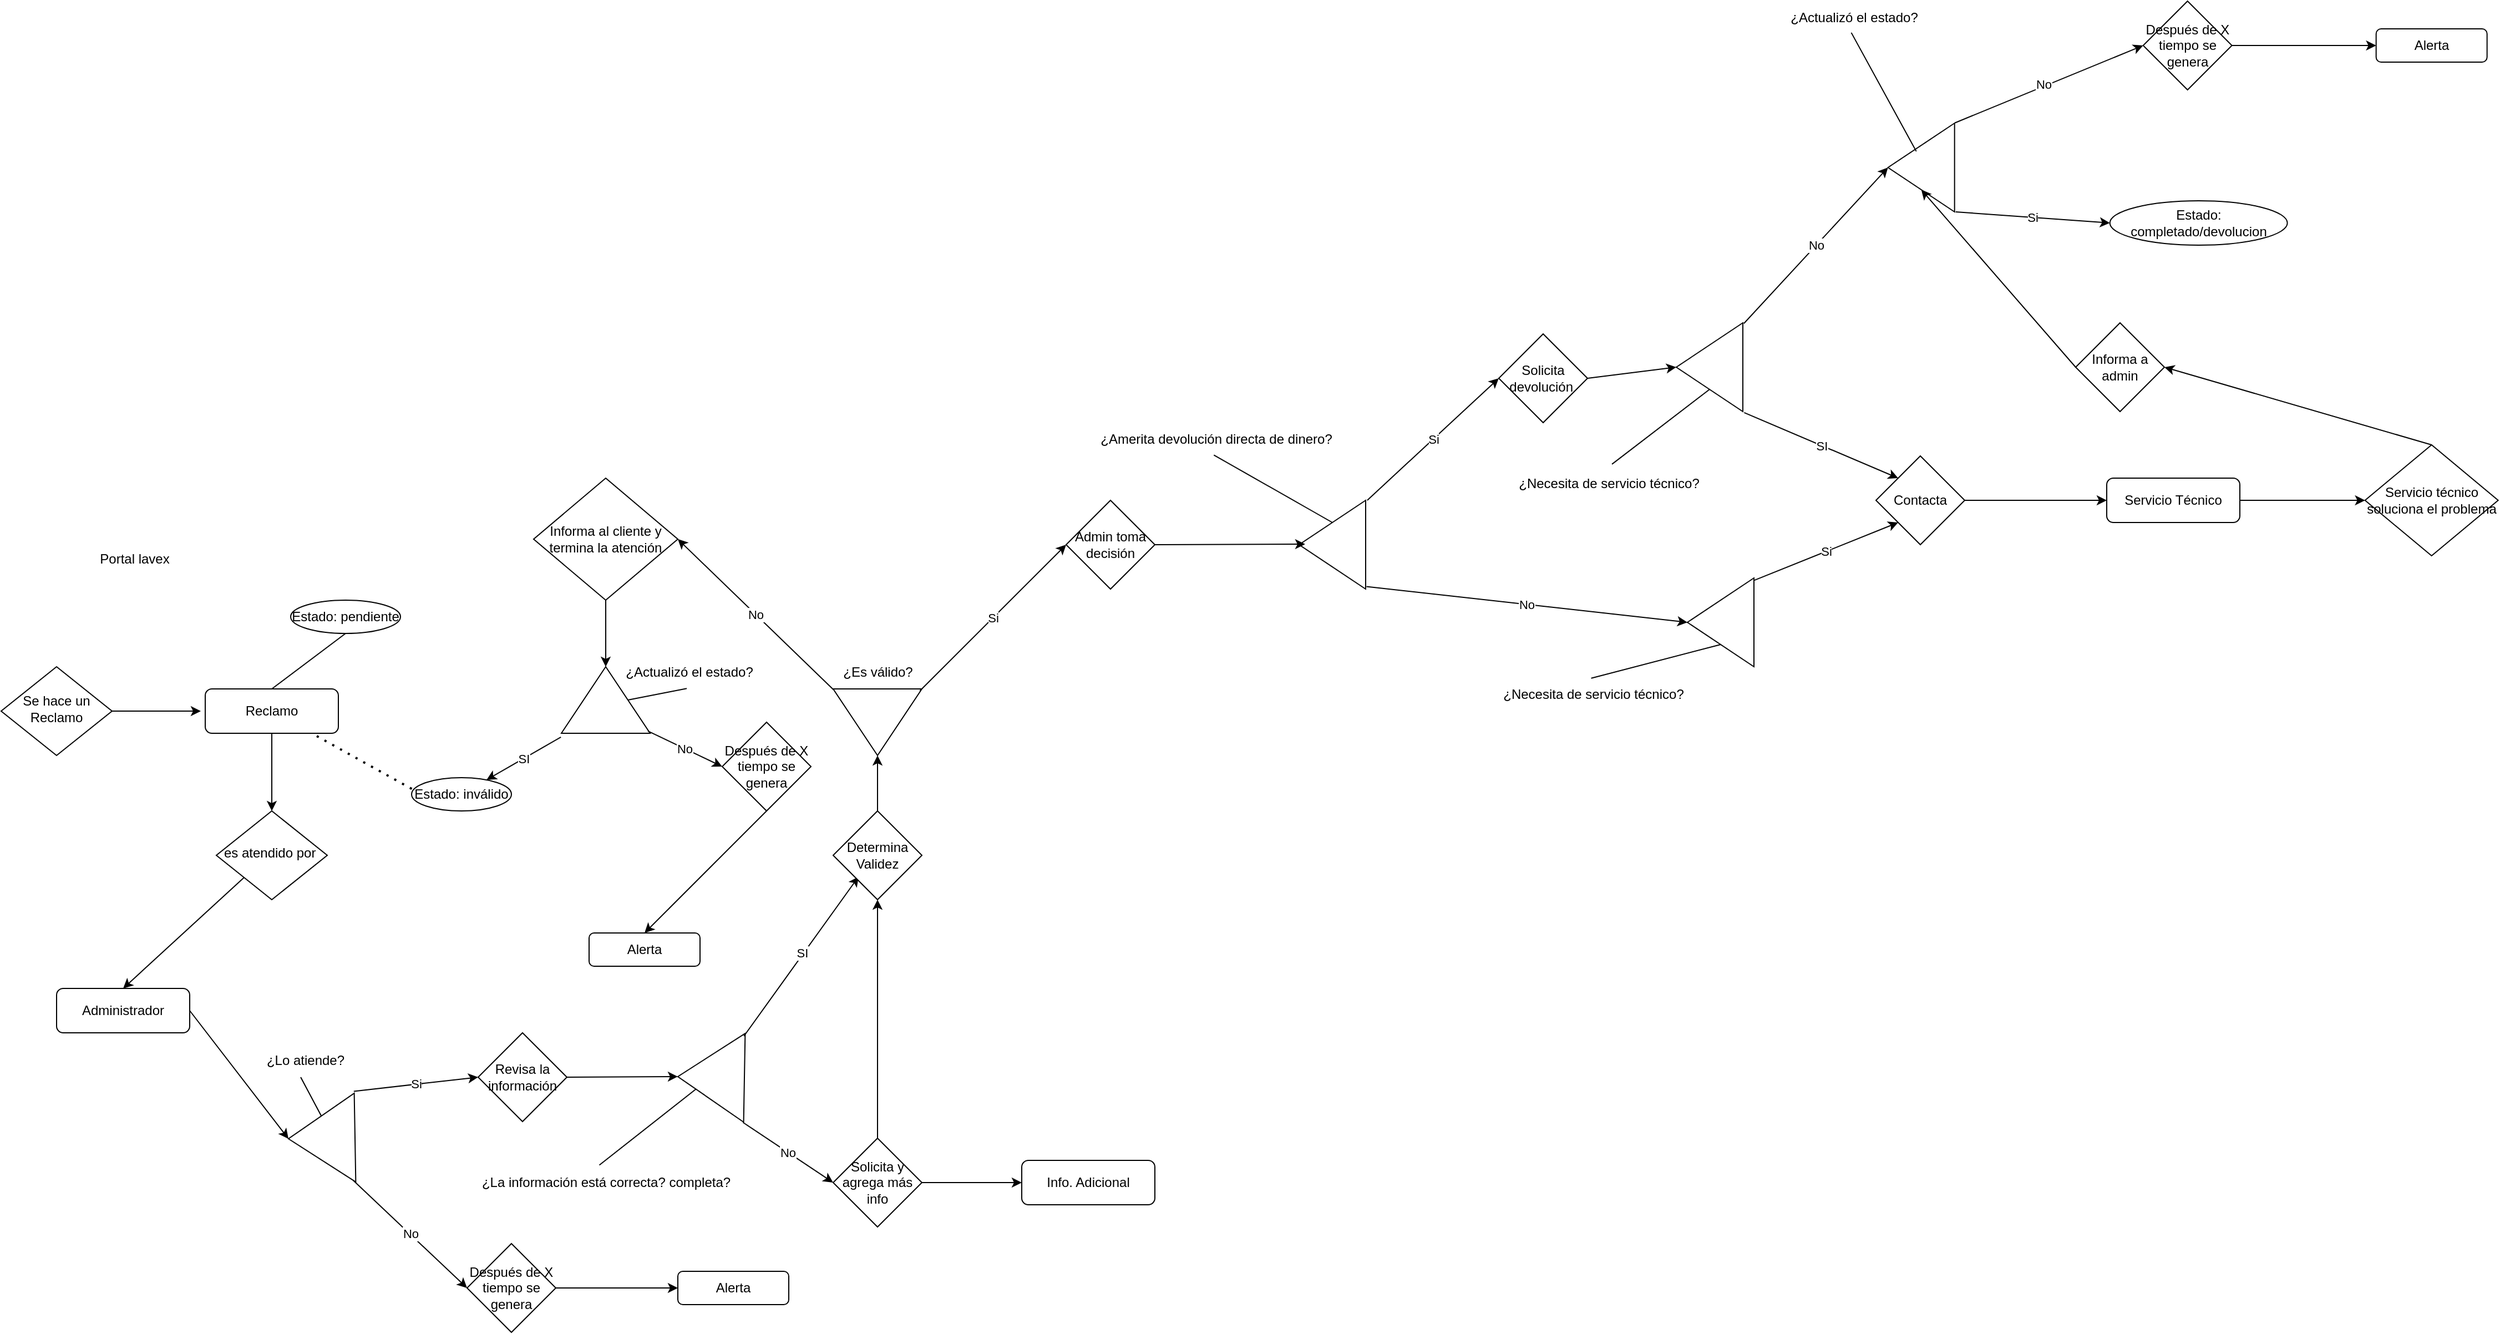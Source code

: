 <mxfile version="26.2.14">
  <diagram id="C5RBs43oDa-KdzZeNtuy" name="Page-1">
    <mxGraphModel dx="1320" dy="1754" grid="1" gridSize="10" guides="1" tooltips="1" connect="1" arrows="1" fold="1" page="1" pageScale="1" pageWidth="827" pageHeight="1169" math="0" shadow="0">
      <root>
        <mxCell id="WIyWlLk6GJQsqaUBKTNV-0" />
        <mxCell id="WIyWlLk6GJQsqaUBKTNV-1" parent="WIyWlLk6GJQsqaUBKTNV-0" />
        <mxCell id="WIyWlLk6GJQsqaUBKTNV-6" value="Se hace un Reclamo" style="rhombus;whiteSpace=wrap;html=1;shadow=0;fontFamily=Helvetica;fontSize=12;align=center;strokeWidth=1;spacing=6;spacingTop=-4;" parent="WIyWlLk6GJQsqaUBKTNV-1" vertex="1">
          <mxGeometry x="110" y="160" width="100" height="80" as="geometry" />
        </mxCell>
        <mxCell id="WIyWlLk6GJQsqaUBKTNV-7" value="Reclamo" style="rounded=1;whiteSpace=wrap;html=1;fontSize=12;glass=0;strokeWidth=1;shadow=0;" parent="WIyWlLk6GJQsqaUBKTNV-1" vertex="1">
          <mxGeometry x="294" y="180" width="120" height="40" as="geometry" />
        </mxCell>
        <mxCell id="WIyWlLk6GJQsqaUBKTNV-10" value="es atendido por&amp;nbsp;" style="rhombus;whiteSpace=wrap;html=1;shadow=0;fontFamily=Helvetica;fontSize=12;align=center;strokeWidth=1;spacing=6;spacingTop=-4;" parent="WIyWlLk6GJQsqaUBKTNV-1" vertex="1">
          <mxGeometry x="304" y="290" width="100" height="80" as="geometry" />
        </mxCell>
        <mxCell id="WIyWlLk6GJQsqaUBKTNV-11" value="Administrador" style="rounded=1;whiteSpace=wrap;html=1;fontSize=12;glass=0;strokeWidth=1;shadow=0;" parent="WIyWlLk6GJQsqaUBKTNV-1" vertex="1">
          <mxGeometry x="160" y="450" width="120" height="40" as="geometry" />
        </mxCell>
        <mxCell id="XZPd20D5QZR4fNdpiBW7-0" value="" style="endArrow=classic;html=1;rounded=0;exitX=1;exitY=0.5;exitDx=0;exitDy=0;" edge="1" parent="WIyWlLk6GJQsqaUBKTNV-1" source="WIyWlLk6GJQsqaUBKTNV-6">
          <mxGeometry width="50" height="50" relative="1" as="geometry">
            <mxPoint x="330" y="250" as="sourcePoint" />
            <mxPoint x="290" y="200" as="targetPoint" />
          </mxGeometry>
        </mxCell>
        <mxCell id="XZPd20D5QZR4fNdpiBW7-1" value="" style="endArrow=classic;html=1;rounded=0;entryX=0.5;entryY=0;entryDx=0;entryDy=0;" edge="1" parent="WIyWlLk6GJQsqaUBKTNV-1" source="WIyWlLk6GJQsqaUBKTNV-7" target="WIyWlLk6GJQsqaUBKTNV-10">
          <mxGeometry width="50" height="50" relative="1" as="geometry">
            <mxPoint x="320" y="340" as="sourcePoint" />
            <mxPoint x="370" y="290" as="targetPoint" />
          </mxGeometry>
        </mxCell>
        <mxCell id="XZPd20D5QZR4fNdpiBW7-2" value="" style="endArrow=classic;html=1;rounded=0;exitX=0;exitY=1;exitDx=0;exitDy=0;entryX=0.5;entryY=0;entryDx=0;entryDy=0;" edge="1" parent="WIyWlLk6GJQsqaUBKTNV-1" source="WIyWlLk6GJQsqaUBKTNV-10" target="WIyWlLk6GJQsqaUBKTNV-11">
          <mxGeometry width="50" height="50" relative="1" as="geometry">
            <mxPoint x="330" y="450" as="sourcePoint" />
            <mxPoint x="380" y="400" as="targetPoint" />
          </mxGeometry>
        </mxCell>
        <mxCell id="XZPd20D5QZR4fNdpiBW7-3" value="Revisa la información" style="rhombus;whiteSpace=wrap;html=1;" vertex="1" parent="WIyWlLk6GJQsqaUBKTNV-1">
          <mxGeometry x="540" y="490" width="80" height="80" as="geometry" />
        </mxCell>
        <mxCell id="XZPd20D5QZR4fNdpiBW7-4" value="" style="endArrow=classic;html=1;rounded=0;entryX=1;entryY=0.5;entryDx=0;entryDy=0;exitX=1;exitY=0.5;exitDx=0;exitDy=0;" edge="1" parent="WIyWlLk6GJQsqaUBKTNV-1" source="WIyWlLk6GJQsqaUBKTNV-11" target="XZPd20D5QZR4fNdpiBW7-88">
          <mxGeometry width="50" height="50" relative="1" as="geometry">
            <mxPoint x="430" y="580" as="sourcePoint" />
            <mxPoint x="480" y="530" as="targetPoint" />
          </mxGeometry>
        </mxCell>
        <mxCell id="XZPd20D5QZR4fNdpiBW7-5" value="" style="triangle;whiteSpace=wrap;html=1;rotation=-179;" vertex="1" parent="WIyWlLk6GJQsqaUBKTNV-1">
          <mxGeometry x="720" y="490" width="60" height="80" as="geometry" />
        </mxCell>
        <mxCell id="XZPd20D5QZR4fNdpiBW7-6" value="¿La información está correcta? completa?" style="text;html=1;align=center;verticalAlign=middle;resizable=0;points=[];autosize=1;strokeColor=none;fillColor=none;" vertex="1" parent="WIyWlLk6GJQsqaUBKTNV-1">
          <mxGeometry x="530" y="610" width="250" height="30" as="geometry" />
        </mxCell>
        <mxCell id="XZPd20D5QZR4fNdpiBW7-7" value="" style="endArrow=classic;html=1;rounded=0;entryX=1;entryY=0.5;entryDx=0;entryDy=0;exitX=1;exitY=0.5;exitDx=0;exitDy=0;" edge="1" parent="WIyWlLk6GJQsqaUBKTNV-1" source="XZPd20D5QZR4fNdpiBW7-3" target="XZPd20D5QZR4fNdpiBW7-5">
          <mxGeometry width="50" height="50" relative="1" as="geometry">
            <mxPoint x="660" y="600" as="sourcePoint" />
            <mxPoint x="710" y="550" as="targetPoint" />
          </mxGeometry>
        </mxCell>
        <mxCell id="XZPd20D5QZR4fNdpiBW7-8" value="" style="endArrow=classic;html=1;rounded=0;exitX=0.018;exitY=0.969;exitDx=0;exitDy=0;exitPerimeter=0;entryX=0.287;entryY=0.74;entryDx=0;entryDy=0;entryPerimeter=0;" edge="1" parent="WIyWlLk6GJQsqaUBKTNV-1" source="XZPd20D5QZR4fNdpiBW7-5" target="XZPd20D5QZR4fNdpiBW7-10">
          <mxGeometry width="50" height="50" relative="1" as="geometry">
            <mxPoint x="810" y="500" as="sourcePoint" />
            <mxPoint x="860" y="450" as="targetPoint" />
          </mxGeometry>
        </mxCell>
        <mxCell id="XZPd20D5QZR4fNdpiBW7-12" value="SI" style="edgeLabel;html=1;align=center;verticalAlign=middle;resizable=0;points=[];" vertex="1" connectable="0" parent="XZPd20D5QZR4fNdpiBW7-8">
          <mxGeometry x="0.034" y="1" relative="1" as="geometry">
            <mxPoint as="offset" />
          </mxGeometry>
        </mxCell>
        <mxCell id="XZPd20D5QZR4fNdpiBW7-10" value="Determina Validez" style="rhombus;whiteSpace=wrap;html=1;" vertex="1" parent="WIyWlLk6GJQsqaUBKTNV-1">
          <mxGeometry x="860" y="290" width="80" height="80" as="geometry" />
        </mxCell>
        <mxCell id="XZPd20D5QZR4fNdpiBW7-13" value="Solicita y agrega más info" style="rhombus;whiteSpace=wrap;html=1;" vertex="1" parent="WIyWlLk6GJQsqaUBKTNV-1">
          <mxGeometry x="860" y="585" width="80" height="80" as="geometry" />
        </mxCell>
        <mxCell id="XZPd20D5QZR4fNdpiBW7-14" value="No" style="endArrow=classic;html=1;rounded=0;entryX=0;entryY=0.5;entryDx=0;entryDy=0;exitX=0.01;exitY=-0.003;exitDx=0;exitDy=0;exitPerimeter=0;" edge="1" parent="WIyWlLk6GJQsqaUBKTNV-1" source="XZPd20D5QZR4fNdpiBW7-5" target="XZPd20D5QZR4fNdpiBW7-13">
          <mxGeometry width="50" height="50" relative="1" as="geometry">
            <mxPoint x="740" y="680" as="sourcePoint" />
            <mxPoint x="790" y="630" as="targetPoint" />
          </mxGeometry>
        </mxCell>
        <mxCell id="XZPd20D5QZR4fNdpiBW7-15" value="" style="endArrow=classic;html=1;rounded=0;exitX=1;exitY=0.5;exitDx=0;exitDy=0;" edge="1" parent="WIyWlLk6GJQsqaUBKTNV-1" source="XZPd20D5QZR4fNdpiBW7-13">
          <mxGeometry width="50" height="50" relative="1" as="geometry">
            <mxPoint x="980" y="660" as="sourcePoint" />
            <mxPoint x="1030" y="625" as="targetPoint" />
          </mxGeometry>
        </mxCell>
        <mxCell id="XZPd20D5QZR4fNdpiBW7-17" value="Info. Adicional" style="rounded=1;whiteSpace=wrap;html=1;fontSize=12;glass=0;strokeWidth=1;shadow=0;" vertex="1" parent="WIyWlLk6GJQsqaUBKTNV-1">
          <mxGeometry x="1030" y="605" width="120" height="40" as="geometry" />
        </mxCell>
        <mxCell id="XZPd20D5QZR4fNdpiBW7-18" value="" style="endArrow=classic;html=1;rounded=0;exitX=0.5;exitY=0;exitDx=0;exitDy=0;entryX=0.5;entryY=1;entryDx=0;entryDy=0;" edge="1" parent="WIyWlLk6GJQsqaUBKTNV-1" source="XZPd20D5QZR4fNdpiBW7-13" target="XZPd20D5QZR4fNdpiBW7-10">
          <mxGeometry width="50" height="50" relative="1" as="geometry">
            <mxPoint x="860" y="580" as="sourcePoint" />
            <mxPoint x="910" y="530" as="targetPoint" />
          </mxGeometry>
        </mxCell>
        <mxCell id="XZPd20D5QZR4fNdpiBW7-19" value="" style="triangle;whiteSpace=wrap;html=1;rotation=90;" vertex="1" parent="WIyWlLk6GJQsqaUBKTNV-1">
          <mxGeometry x="870" y="170" width="60" height="80" as="geometry" />
        </mxCell>
        <mxCell id="XZPd20D5QZR4fNdpiBW7-20" value="" style="endArrow=classic;html=1;rounded=0;entryX=1;entryY=0.5;entryDx=0;entryDy=0;exitX=0.5;exitY=0;exitDx=0;exitDy=0;" edge="1" parent="WIyWlLk6GJQsqaUBKTNV-1" source="XZPd20D5QZR4fNdpiBW7-10" target="XZPd20D5QZR4fNdpiBW7-19">
          <mxGeometry width="50" height="50" relative="1" as="geometry">
            <mxPoint x="890" y="350" as="sourcePoint" />
            <mxPoint x="940" y="300" as="targetPoint" />
          </mxGeometry>
        </mxCell>
        <mxCell id="XZPd20D5QZR4fNdpiBW7-21" value="¿Es válido?" style="text;html=1;align=center;verticalAlign=middle;resizable=0;points=[];autosize=1;strokeColor=none;fillColor=none;" vertex="1" parent="WIyWlLk6GJQsqaUBKTNV-1">
          <mxGeometry x="855" y="150" width="90" height="30" as="geometry" />
        </mxCell>
        <mxCell id="XZPd20D5QZR4fNdpiBW7-22" value="No" style="endArrow=classic;html=1;rounded=0;exitX=0.058;exitY=1.021;exitDx=0;exitDy=0;exitPerimeter=0;entryX=1;entryY=0.5;entryDx=0;entryDy=0;" edge="1" parent="WIyWlLk6GJQsqaUBKTNV-1" source="XZPd20D5QZR4fNdpiBW7-21" target="XZPd20D5QZR4fNdpiBW7-23">
          <mxGeometry width="50" height="50" relative="1" as="geometry">
            <mxPoint x="910" y="230" as="sourcePoint" />
            <mxPoint x="800" y="120" as="targetPoint" />
          </mxGeometry>
        </mxCell>
        <mxCell id="XZPd20D5QZR4fNdpiBW7-28" style="edgeStyle=orthogonalEdgeStyle;rounded=0;orthogonalLoop=1;jettySize=auto;html=1;entryX=1;entryY=0.5;entryDx=0;entryDy=0;" edge="1" parent="WIyWlLk6GJQsqaUBKTNV-1" source="XZPd20D5QZR4fNdpiBW7-23" target="XZPd20D5QZR4fNdpiBW7-25">
          <mxGeometry relative="1" as="geometry" />
        </mxCell>
        <mxCell id="XZPd20D5QZR4fNdpiBW7-23" value="Informa al cliente y termina la atención" style="rhombus;whiteSpace=wrap;html=1;" vertex="1" parent="WIyWlLk6GJQsqaUBKTNV-1">
          <mxGeometry x="590" y="-10" width="130" height="110" as="geometry" />
        </mxCell>
        <mxCell id="XZPd20D5QZR4fNdpiBW7-25" value="" style="triangle;whiteSpace=wrap;html=1;rotation=-90;" vertex="1" parent="WIyWlLk6GJQsqaUBKTNV-1">
          <mxGeometry x="625" y="150" width="60" height="80" as="geometry" />
        </mxCell>
        <mxCell id="XZPd20D5QZR4fNdpiBW7-29" value="¿Actualizó el estado?" style="text;html=1;align=center;verticalAlign=middle;resizable=0;points=[];autosize=1;strokeColor=none;fillColor=none;" vertex="1" parent="WIyWlLk6GJQsqaUBKTNV-1">
          <mxGeometry x="660" y="150" width="140" height="30" as="geometry" />
        </mxCell>
        <mxCell id="XZPd20D5QZR4fNdpiBW7-31" value="&lt;font style=&quot;font-size: 12px;&quot;&gt;Estado: pendiente&lt;/font&gt;" style="ellipse;whiteSpace=wrap;html=1;" vertex="1" parent="WIyWlLk6GJQsqaUBKTNV-1">
          <mxGeometry x="371" y="100" width="99" height="30" as="geometry" />
        </mxCell>
        <mxCell id="XZPd20D5QZR4fNdpiBW7-32" value="" style="endArrow=none;html=1;rounded=0;entryX=0.5;entryY=1;entryDx=0;entryDy=0;exitX=0.5;exitY=0;exitDx=0;exitDy=0;" edge="1" parent="WIyWlLk6GJQsqaUBKTNV-1" source="WIyWlLk6GJQsqaUBKTNV-7" target="XZPd20D5QZR4fNdpiBW7-31">
          <mxGeometry width="50" height="50" relative="1" as="geometry">
            <mxPoint x="330" y="170" as="sourcePoint" />
            <mxPoint x="380" y="120" as="targetPoint" />
          </mxGeometry>
        </mxCell>
        <mxCell id="XZPd20D5QZR4fNdpiBW7-33" value="SI" style="endArrow=classic;html=1;rounded=0;exitX=-0.057;exitY=-0.005;exitDx=0;exitDy=0;exitPerimeter=0;" edge="1" parent="WIyWlLk6GJQsqaUBKTNV-1" source="XZPd20D5QZR4fNdpiBW7-25" target="XZPd20D5QZR4fNdpiBW7-34">
          <mxGeometry width="50" height="50" relative="1" as="geometry">
            <mxPoint x="610" y="280" as="sourcePoint" />
            <mxPoint x="660" y="230" as="targetPoint" />
          </mxGeometry>
        </mxCell>
        <mxCell id="XZPd20D5QZR4fNdpiBW7-34" value="Estado: inválido" style="ellipse;whiteSpace=wrap;html=1;" vertex="1" parent="WIyWlLk6GJQsqaUBKTNV-1">
          <mxGeometry x="480" y="260" width="90" height="30" as="geometry" />
        </mxCell>
        <mxCell id="XZPd20D5QZR4fNdpiBW7-36" value="" style="endArrow=none;dashed=1;html=1;dashPattern=1 3;strokeWidth=2;rounded=0;exitX=0.002;exitY=0.338;exitDx=0;exitDy=0;exitPerimeter=0;" edge="1" parent="WIyWlLk6GJQsqaUBKTNV-1" source="XZPd20D5QZR4fNdpiBW7-34" target="WIyWlLk6GJQsqaUBKTNV-7">
          <mxGeometry width="50" height="50" relative="1" as="geometry">
            <mxPoint x="470" y="310" as="sourcePoint" />
            <mxPoint x="520" y="260" as="targetPoint" />
          </mxGeometry>
        </mxCell>
        <mxCell id="XZPd20D5QZR4fNdpiBW7-37" value="No" style="endArrow=classic;html=1;rounded=0;entryX=0;entryY=0.5;entryDx=0;entryDy=0;exitX=0.035;exitY=0.974;exitDx=0;exitDy=0;exitPerimeter=0;" edge="1" parent="WIyWlLk6GJQsqaUBKTNV-1" source="XZPd20D5QZR4fNdpiBW7-25" target="XZPd20D5QZR4fNdpiBW7-39">
          <mxGeometry width="50" height="50" relative="1" as="geometry">
            <mxPoint x="720" y="330" as="sourcePoint" />
            <mxPoint x="770" y="280" as="targetPoint" />
          </mxGeometry>
        </mxCell>
        <mxCell id="XZPd20D5QZR4fNdpiBW7-38" value="Alerta" style="rounded=1;whiteSpace=wrap;html=1;fontSize=12;glass=0;strokeWidth=1;shadow=0;" vertex="1" parent="WIyWlLk6GJQsqaUBKTNV-1">
          <mxGeometry x="640" y="400" width="100" height="30" as="geometry" />
        </mxCell>
        <mxCell id="XZPd20D5QZR4fNdpiBW7-39" value="Después de X tiempo se genera" style="rhombus;whiteSpace=wrap;html=1;" vertex="1" parent="WIyWlLk6GJQsqaUBKTNV-1">
          <mxGeometry x="760" y="210" width="80" height="80" as="geometry" />
        </mxCell>
        <mxCell id="XZPd20D5QZR4fNdpiBW7-42" value="" style="endArrow=classic;html=1;rounded=0;entryX=0.5;entryY=0;entryDx=0;entryDy=0;exitX=0.5;exitY=1;exitDx=0;exitDy=0;" edge="1" parent="WIyWlLk6GJQsqaUBKTNV-1" source="XZPd20D5QZR4fNdpiBW7-39" target="XZPd20D5QZR4fNdpiBW7-38">
          <mxGeometry width="50" height="50" relative="1" as="geometry">
            <mxPoint x="630" y="380" as="sourcePoint" />
            <mxPoint x="680" y="330" as="targetPoint" />
          </mxGeometry>
        </mxCell>
        <mxCell id="XZPd20D5QZR4fNdpiBW7-43" value="Si" style="endArrow=classic;html=1;rounded=0;exitX=0.029;exitY=0.023;exitDx=0;exitDy=0;exitPerimeter=0;entryX=0;entryY=0.5;entryDx=0;entryDy=0;" edge="1" parent="WIyWlLk6GJQsqaUBKTNV-1" source="XZPd20D5QZR4fNdpiBW7-19" target="XZPd20D5QZR4fNdpiBW7-46">
          <mxGeometry width="50" height="50" relative="1" as="geometry">
            <mxPoint x="1050" y="160" as="sourcePoint" />
            <mxPoint x="1070" y="50" as="targetPoint" />
          </mxGeometry>
        </mxCell>
        <mxCell id="XZPd20D5QZR4fNdpiBW7-44" value="" style="endArrow=none;html=1;rounded=0;exitX=0.477;exitY=-0.025;exitDx=0;exitDy=0;exitPerimeter=0;" edge="1" parent="WIyWlLk6GJQsqaUBKTNV-1" source="XZPd20D5QZR4fNdpiBW7-6" target="XZPd20D5QZR4fNdpiBW7-5">
          <mxGeometry width="50" height="50" relative="1" as="geometry">
            <mxPoint x="650" y="620" as="sourcePoint" />
            <mxPoint x="700" y="570" as="targetPoint" />
          </mxGeometry>
        </mxCell>
        <mxCell id="XZPd20D5QZR4fNdpiBW7-45" value="" style="endArrow=none;html=1;rounded=0;entryX=0.486;entryY=0.988;entryDx=0;entryDy=0;entryPerimeter=0;exitX=0.5;exitY=1;exitDx=0;exitDy=0;" edge="1" parent="WIyWlLk6GJQsqaUBKTNV-1" source="XZPd20D5QZR4fNdpiBW7-25" target="XZPd20D5QZR4fNdpiBW7-29">
          <mxGeometry width="50" height="50" relative="1" as="geometry">
            <mxPoint x="620" y="330" as="sourcePoint" />
            <mxPoint x="670" y="280" as="targetPoint" />
          </mxGeometry>
        </mxCell>
        <mxCell id="XZPd20D5QZR4fNdpiBW7-46" value="Admin toma decisión" style="rhombus;whiteSpace=wrap;html=1;" vertex="1" parent="WIyWlLk6GJQsqaUBKTNV-1">
          <mxGeometry x="1070" y="10" width="80" height="80" as="geometry" />
        </mxCell>
        <mxCell id="XZPd20D5QZR4fNdpiBW7-49" value="" style="triangle;whiteSpace=wrap;html=1;rotation=-180;" vertex="1" parent="WIyWlLk6GJQsqaUBKTNV-1">
          <mxGeometry x="1280" y="10" width="60" height="80" as="geometry" />
        </mxCell>
        <mxCell id="XZPd20D5QZR4fNdpiBW7-50" value="¿Amerita devolución directa de dinero?" style="text;html=1;align=center;verticalAlign=middle;resizable=0;points=[];autosize=1;strokeColor=none;fillColor=none;" vertex="1" parent="WIyWlLk6GJQsqaUBKTNV-1">
          <mxGeometry x="1090" y="-60" width="230" height="30" as="geometry" />
        </mxCell>
        <mxCell id="XZPd20D5QZR4fNdpiBW7-51" value="" style="endArrow=classic;html=1;rounded=0;entryX=0.909;entryY=0.506;entryDx=0;entryDy=0;exitX=1;exitY=0.5;exitDx=0;exitDy=0;entryPerimeter=0;" edge="1" parent="WIyWlLk6GJQsqaUBKTNV-1" source="XZPd20D5QZR4fNdpiBW7-46" target="XZPd20D5QZR4fNdpiBW7-49">
          <mxGeometry width="50" height="50" relative="1" as="geometry">
            <mxPoint x="1210" y="170" as="sourcePoint" />
            <mxPoint x="1260" y="120" as="targetPoint" />
          </mxGeometry>
        </mxCell>
        <mxCell id="XZPd20D5QZR4fNdpiBW7-52" value="" style="endArrow=none;html=1;rounded=0;entryX=0.5;entryY=1;entryDx=0;entryDy=0;exitX=0.492;exitY=0.972;exitDx=0;exitDy=0;exitPerimeter=0;" edge="1" parent="WIyWlLk6GJQsqaUBKTNV-1" source="XZPd20D5QZR4fNdpiBW7-50" target="XZPd20D5QZR4fNdpiBW7-49">
          <mxGeometry width="50" height="50" relative="1" as="geometry">
            <mxPoint x="1230" y="80" as="sourcePoint" />
            <mxPoint x="1280" y="30" as="targetPoint" />
          </mxGeometry>
        </mxCell>
        <mxCell id="XZPd20D5QZR4fNdpiBW7-54" value="Si" style="endArrow=classic;html=1;rounded=0;entryX=0;entryY=0.5;entryDx=0;entryDy=0;exitX=-0.024;exitY=1;exitDx=0;exitDy=0;exitPerimeter=0;" edge="1" parent="WIyWlLk6GJQsqaUBKTNV-1" source="XZPd20D5QZR4fNdpiBW7-49" target="XZPd20D5QZR4fNdpiBW7-55">
          <mxGeometry width="50" height="50" relative="1" as="geometry">
            <mxPoint x="1340" y="10" as="sourcePoint" />
            <mxPoint x="1500" y="-65" as="targetPoint" />
          </mxGeometry>
        </mxCell>
        <mxCell id="XZPd20D5QZR4fNdpiBW7-55" value="Solicita devolución&amp;nbsp;" style="rhombus;whiteSpace=wrap;html=1;" vertex="1" parent="WIyWlLk6GJQsqaUBKTNV-1">
          <mxGeometry x="1460" y="-140" width="80" height="80" as="geometry" />
        </mxCell>
        <mxCell id="XZPd20D5QZR4fNdpiBW7-56" value="No" style="endArrow=classic;html=1;rounded=0;entryX=1;entryY=0.5;entryDx=0;entryDy=0;exitX=-0.015;exitY=0.992;exitDx=0;exitDy=0;exitPerimeter=0;" edge="1" parent="WIyWlLk6GJQsqaUBKTNV-1" source="XZPd20D5QZR4fNdpiBW7-78" target="XZPd20D5QZR4fNdpiBW7-57">
          <mxGeometry width="50" height="50" relative="1" as="geometry">
            <mxPoint x="1750.0" y="-239.04" as="sourcePoint" />
            <mxPoint x="1780.84" y="-500" as="targetPoint" />
          </mxGeometry>
        </mxCell>
        <mxCell id="XZPd20D5QZR4fNdpiBW7-57" value="" style="triangle;whiteSpace=wrap;html=1;rotation=-180;" vertex="1" parent="WIyWlLk6GJQsqaUBKTNV-1">
          <mxGeometry x="1810.84" y="-330" width="60" height="80" as="geometry" />
        </mxCell>
        <mxCell id="XZPd20D5QZR4fNdpiBW7-58" value="¿Actualizó el estado?" style="text;html=1;align=center;verticalAlign=middle;resizable=0;points=[];autosize=1;strokeColor=none;fillColor=none;" vertex="1" parent="WIyWlLk6GJQsqaUBKTNV-1">
          <mxGeometry x="1710" y="-440" width="140" height="30" as="geometry" />
        </mxCell>
        <mxCell id="XZPd20D5QZR4fNdpiBW7-59" value="" style="endArrow=classic;html=1;rounded=0;exitX=-0.006;exitY=1.003;exitDx=0;exitDy=0;exitPerimeter=0;" edge="1" parent="WIyWlLk6GJQsqaUBKTNV-1" source="XZPd20D5QZR4fNdpiBW7-57">
          <mxGeometry width="50" height="50" relative="1" as="geometry">
            <mxPoint x="1950.84" y="-200" as="sourcePoint" />
            <mxPoint x="2040.84" y="-400" as="targetPoint" />
          </mxGeometry>
        </mxCell>
        <mxCell id="XZPd20D5QZR4fNdpiBW7-60" value="No" style="edgeLabel;html=1;align=center;verticalAlign=middle;resizable=0;points=[];" vertex="1" connectable="0" parent="XZPd20D5QZR4fNdpiBW7-59">
          <mxGeometry x="-0.058" y="2" relative="1" as="geometry">
            <mxPoint as="offset" />
          </mxGeometry>
        </mxCell>
        <mxCell id="XZPd20D5QZR4fNdpiBW7-61" value="Después de X tiempo se genera" style="rhombus;whiteSpace=wrap;html=1;" vertex="1" parent="WIyWlLk6GJQsqaUBKTNV-1">
          <mxGeometry x="2040.84" y="-440" width="80" height="80" as="geometry" />
        </mxCell>
        <mxCell id="XZPd20D5QZR4fNdpiBW7-62" value="" style="endArrow=classic;html=1;rounded=0;exitX=1;exitY=0.5;exitDx=0;exitDy=0;" edge="1" parent="WIyWlLk6GJQsqaUBKTNV-1" source="XZPd20D5QZR4fNdpiBW7-61">
          <mxGeometry width="50" height="50" relative="1" as="geometry">
            <mxPoint x="2310.84" y="-300" as="sourcePoint" />
            <mxPoint x="2250.84" y="-400" as="targetPoint" />
          </mxGeometry>
        </mxCell>
        <mxCell id="XZPd20D5QZR4fNdpiBW7-65" value="Alerta" style="rounded=1;whiteSpace=wrap;html=1;fontSize=12;glass=0;strokeWidth=1;shadow=0;" vertex="1" parent="WIyWlLk6GJQsqaUBKTNV-1">
          <mxGeometry x="2250.84" y="-415" width="100" height="30" as="geometry" />
        </mxCell>
        <mxCell id="XZPd20D5QZR4fNdpiBW7-66" value="No" style="endArrow=classic;html=1;rounded=0;exitX=-0.013;exitY=0.028;exitDx=0;exitDy=0;exitPerimeter=0;entryX=1;entryY=0.5;entryDx=0;entryDy=0;" edge="1" parent="WIyWlLk6GJQsqaUBKTNV-1" source="XZPd20D5QZR4fNdpiBW7-49" target="XZPd20D5QZR4fNdpiBW7-68">
          <mxGeometry width="50" height="50" relative="1" as="geometry">
            <mxPoint x="1440" y="200" as="sourcePoint" />
            <mxPoint x="1500" y="120" as="targetPoint" />
          </mxGeometry>
        </mxCell>
        <mxCell id="XZPd20D5QZR4fNdpiBW7-68" value="" style="triangle;whiteSpace=wrap;html=1;rotation=-180;" vertex="1" parent="WIyWlLk6GJQsqaUBKTNV-1">
          <mxGeometry x="1630" y="80" width="60" height="80" as="geometry" />
        </mxCell>
        <mxCell id="XZPd20D5QZR4fNdpiBW7-70" value="¿Necesita de servicio técnico?" style="text;html=1;align=center;verticalAlign=middle;resizable=0;points=[];autosize=1;strokeColor=none;fillColor=none;" vertex="1" parent="WIyWlLk6GJQsqaUBKTNV-1">
          <mxGeometry x="1450" y="170" width="190" height="30" as="geometry" />
        </mxCell>
        <mxCell id="XZPd20D5QZR4fNdpiBW7-71" value="" style="endArrow=none;html=1;rounded=0;entryX=0.5;entryY=0;entryDx=0;entryDy=0;exitX=0.491;exitY=0.013;exitDx=0;exitDy=0;exitPerimeter=0;" edge="1" parent="WIyWlLk6GJQsqaUBKTNV-1" source="XZPd20D5QZR4fNdpiBW7-70" target="XZPd20D5QZR4fNdpiBW7-68">
          <mxGeometry width="50" height="50" relative="1" as="geometry">
            <mxPoint x="1580" y="250" as="sourcePoint" />
            <mxPoint x="1630" y="200" as="targetPoint" />
          </mxGeometry>
        </mxCell>
        <mxCell id="XZPd20D5QZR4fNdpiBW7-73" value="" style="endArrow=none;html=1;rounded=0;entryX=0.484;entryY=0.948;entryDx=0;entryDy=0;entryPerimeter=0;exitX=0.575;exitY=0.682;exitDx=0;exitDy=0;exitPerimeter=0;" edge="1" parent="WIyWlLk6GJQsqaUBKTNV-1" source="XZPd20D5QZR4fNdpiBW7-57" target="XZPd20D5QZR4fNdpiBW7-58">
          <mxGeometry width="50" height="50" relative="1" as="geometry">
            <mxPoint x="1690.84" y="-250" as="sourcePoint" />
            <mxPoint x="1797.48" y="-368.43" as="targetPoint" />
          </mxGeometry>
        </mxCell>
        <mxCell id="XZPd20D5QZR4fNdpiBW7-74" value="Si" style="endArrow=classic;html=1;rounded=0;exitX=0.004;exitY=0.971;exitDx=0;exitDy=0;exitPerimeter=0;entryX=0;entryY=1;entryDx=0;entryDy=0;" edge="1" parent="WIyWlLk6GJQsqaUBKTNV-1" source="XZPd20D5QZR4fNdpiBW7-68" target="XZPd20D5QZR4fNdpiBW7-75">
          <mxGeometry width="50" height="50" relative="1" as="geometry">
            <mxPoint x="1620" y="230" as="sourcePoint" />
            <mxPoint x="1690" y="40" as="targetPoint" />
          </mxGeometry>
        </mxCell>
        <mxCell id="XZPd20D5QZR4fNdpiBW7-85" style="edgeStyle=orthogonalEdgeStyle;rounded=0;orthogonalLoop=1;jettySize=auto;html=1;" edge="1" parent="WIyWlLk6GJQsqaUBKTNV-1" source="XZPd20D5QZR4fNdpiBW7-75" target="XZPd20D5QZR4fNdpiBW7-84">
          <mxGeometry relative="1" as="geometry" />
        </mxCell>
        <mxCell id="XZPd20D5QZR4fNdpiBW7-75" value="Contacta" style="rhombus;whiteSpace=wrap;html=1;" vertex="1" parent="WIyWlLk6GJQsqaUBKTNV-1">
          <mxGeometry x="1800" y="-30" width="80" height="80" as="geometry" />
        </mxCell>
        <mxCell id="XZPd20D5QZR4fNdpiBW7-78" value="" style="triangle;whiteSpace=wrap;html=1;rotation=-180;" vertex="1" parent="WIyWlLk6GJQsqaUBKTNV-1">
          <mxGeometry x="1620" y="-150" width="60" height="80" as="geometry" />
        </mxCell>
        <mxCell id="XZPd20D5QZR4fNdpiBW7-79" value="" style="endArrow=none;html=1;rounded=0;entryX=0.5;entryY=0;entryDx=0;entryDy=0;exitX=0.516;exitY=-0.086;exitDx=0;exitDy=0;exitPerimeter=0;" edge="1" parent="WIyWlLk6GJQsqaUBKTNV-1" target="XZPd20D5QZR4fNdpiBW7-78" source="XZPd20D5QZR4fNdpiBW7-80">
          <mxGeometry width="50" height="50" relative="1" as="geometry">
            <mxPoint x="1670" y="-20" as="sourcePoint" />
            <mxPoint x="1707" as="targetPoint" />
          </mxGeometry>
        </mxCell>
        <mxCell id="XZPd20D5QZR4fNdpiBW7-80" value="¿Necesita de servicio técnico?" style="text;html=1;align=center;verticalAlign=middle;resizable=0;points=[];autosize=1;strokeColor=none;fillColor=none;" vertex="1" parent="WIyWlLk6GJQsqaUBKTNV-1">
          <mxGeometry x="1464" y="-20" width="190" height="30" as="geometry" />
        </mxCell>
        <mxCell id="XZPd20D5QZR4fNdpiBW7-81" value="" style="endArrow=classic;html=1;rounded=0;exitX=1;exitY=0.5;exitDx=0;exitDy=0;entryX=1;entryY=0.5;entryDx=0;entryDy=0;" edge="1" parent="WIyWlLk6GJQsqaUBKTNV-1" source="XZPd20D5QZR4fNdpiBW7-55" target="XZPd20D5QZR4fNdpiBW7-78">
          <mxGeometry width="50" height="50" relative="1" as="geometry">
            <mxPoint x="1780" y="20" as="sourcePoint" />
            <mxPoint x="1830" y="-30" as="targetPoint" />
          </mxGeometry>
        </mxCell>
        <mxCell id="XZPd20D5QZR4fNdpiBW7-82" value="SI" style="endArrow=classic;html=1;rounded=0;exitX=-0.02;exitY=-0.012;exitDx=0;exitDy=0;exitPerimeter=0;entryX=0;entryY=0;entryDx=0;entryDy=0;" edge="1" parent="WIyWlLk6GJQsqaUBKTNV-1" source="XZPd20D5QZR4fNdpiBW7-78" target="XZPd20D5QZR4fNdpiBW7-75">
          <mxGeometry width="50" height="50" relative="1" as="geometry">
            <mxPoint x="1840" y="40" as="sourcePoint" />
            <mxPoint x="1890" y="-10" as="targetPoint" />
          </mxGeometry>
        </mxCell>
        <mxCell id="XZPd20D5QZR4fNdpiBW7-84" value="Servicio Técnico" style="rounded=1;whiteSpace=wrap;html=1;fontSize=12;glass=0;strokeWidth=1;shadow=0;" vertex="1" parent="WIyWlLk6GJQsqaUBKTNV-1">
          <mxGeometry x="2008" y="-10" width="120" height="40" as="geometry" />
        </mxCell>
        <mxCell id="XZPd20D5QZR4fNdpiBW7-86" value="Si" style="endArrow=classic;html=1;rounded=0;" edge="1" parent="WIyWlLk6GJQsqaUBKTNV-1">
          <mxGeometry width="50" height="50" relative="1" as="geometry">
            <mxPoint x="1871.84" y="-250" as="sourcePoint" />
            <mxPoint x="2010.84" y="-240" as="targetPoint" />
          </mxGeometry>
        </mxCell>
        <mxCell id="XZPd20D5QZR4fNdpiBW7-87" value="Estado: completado/devolucion" style="ellipse;whiteSpace=wrap;html=1;" vertex="1" parent="WIyWlLk6GJQsqaUBKTNV-1">
          <mxGeometry x="2010.84" y="-260" width="160" height="40" as="geometry" />
        </mxCell>
        <mxCell id="XZPd20D5QZR4fNdpiBW7-88" value="" style="triangle;whiteSpace=wrap;html=1;rotation=-181;" vertex="1" parent="WIyWlLk6GJQsqaUBKTNV-1">
          <mxGeometry x="369" y="545" width="60" height="80" as="geometry" />
        </mxCell>
        <mxCell id="XZPd20D5QZR4fNdpiBW7-89" value="¿Lo atiende?" style="text;html=1;align=center;verticalAlign=middle;resizable=0;points=[];autosize=1;strokeColor=none;fillColor=none;" vertex="1" parent="WIyWlLk6GJQsqaUBKTNV-1">
          <mxGeometry x="339" y="500" width="90" height="30" as="geometry" />
        </mxCell>
        <mxCell id="XZPd20D5QZR4fNdpiBW7-90" value="" style="endArrow=none;html=1;rounded=0;entryX=0.456;entryY=1;entryDx=0;entryDy=0;entryPerimeter=0;exitX=0.5;exitY=1;exitDx=0;exitDy=0;" edge="1" parent="WIyWlLk6GJQsqaUBKTNV-1" source="XZPd20D5QZR4fNdpiBW7-88" target="XZPd20D5QZR4fNdpiBW7-89">
          <mxGeometry width="50" height="50" relative="1" as="geometry">
            <mxPoint x="240" y="600" as="sourcePoint" />
            <mxPoint x="290" y="550" as="targetPoint" />
          </mxGeometry>
        </mxCell>
        <mxCell id="XZPd20D5QZR4fNdpiBW7-91" value="Si" style="endArrow=classic;html=1;rounded=0;entryX=0;entryY=0.5;entryDx=0;entryDy=0;exitX=0.006;exitY=1.022;exitDx=0;exitDy=0;exitPerimeter=0;" edge="1" parent="WIyWlLk6GJQsqaUBKTNV-1" source="XZPd20D5QZR4fNdpiBW7-88" target="XZPd20D5QZR4fNdpiBW7-3">
          <mxGeometry width="50" height="50" relative="1" as="geometry">
            <mxPoint x="410" y="610" as="sourcePoint" />
            <mxPoint x="460" y="560" as="targetPoint" />
          </mxGeometry>
        </mxCell>
        <mxCell id="XZPd20D5QZR4fNdpiBW7-92" value="No" style="endArrow=classic;html=1;rounded=0;exitX=0.038;exitY=0.019;exitDx=0;exitDy=0;exitPerimeter=0;entryX=0;entryY=0.5;entryDx=0;entryDy=0;" edge="1" parent="WIyWlLk6GJQsqaUBKTNV-1" source="XZPd20D5QZR4fNdpiBW7-88" target="XZPd20D5QZR4fNdpiBW7-94">
          <mxGeometry width="50" height="50" relative="1" as="geometry">
            <mxPoint x="430" y="720" as="sourcePoint" />
            <mxPoint x="510" y="700" as="targetPoint" />
          </mxGeometry>
        </mxCell>
        <mxCell id="XZPd20D5QZR4fNdpiBW7-94" value="Después de X tiempo se genera" style="rhombus;whiteSpace=wrap;html=1;" vertex="1" parent="WIyWlLk6GJQsqaUBKTNV-1">
          <mxGeometry x="530" y="680" width="80" height="80" as="geometry" />
        </mxCell>
        <mxCell id="XZPd20D5QZR4fNdpiBW7-95" value="Alerta" style="rounded=1;whiteSpace=wrap;html=1;fontSize=12;glass=0;strokeWidth=1;shadow=0;" vertex="1" parent="WIyWlLk6GJQsqaUBKTNV-1">
          <mxGeometry x="720" y="705" width="100" height="30" as="geometry" />
        </mxCell>
        <mxCell id="XZPd20D5QZR4fNdpiBW7-96" value="" style="endArrow=classic;html=1;rounded=0;exitX=1;exitY=0.5;exitDx=0;exitDy=0;entryX=0;entryY=0.5;entryDx=0;entryDy=0;" edge="1" parent="WIyWlLk6GJQsqaUBKTNV-1" source="XZPd20D5QZR4fNdpiBW7-94" target="XZPd20D5QZR4fNdpiBW7-95">
          <mxGeometry width="50" height="50" relative="1" as="geometry">
            <mxPoint x="700" y="590" as="sourcePoint" />
            <mxPoint x="750" y="540" as="targetPoint" />
          </mxGeometry>
        </mxCell>
        <mxCell id="XZPd20D5QZR4fNdpiBW7-97" value="" style="endArrow=classic;html=1;rounded=0;entryX=0;entryY=0.5;entryDx=0;entryDy=0;exitX=1;exitY=0.5;exitDx=0;exitDy=0;" edge="1" parent="WIyWlLk6GJQsqaUBKTNV-1" source="XZPd20D5QZR4fNdpiBW7-84" target="XZPd20D5QZR4fNdpiBW7-98">
          <mxGeometry width="50" height="50" relative="1" as="geometry">
            <mxPoint x="1990" y="160" as="sourcePoint" />
            <mxPoint x="2040" y="110" as="targetPoint" />
          </mxGeometry>
        </mxCell>
        <mxCell id="XZPd20D5QZR4fNdpiBW7-98" value="Servicio técnico soluciona el problema" style="rhombus;whiteSpace=wrap;html=1;" vertex="1" parent="WIyWlLk6GJQsqaUBKTNV-1">
          <mxGeometry x="2240.84" y="-40" width="120" height="100" as="geometry" />
        </mxCell>
        <mxCell id="XZPd20D5QZR4fNdpiBW7-99" value="Informa a admin" style="rhombus;whiteSpace=wrap;html=1;" vertex="1" parent="WIyWlLk6GJQsqaUBKTNV-1">
          <mxGeometry x="1980.0" y="-150" width="80" height="80" as="geometry" />
        </mxCell>
        <mxCell id="XZPd20D5QZR4fNdpiBW7-100" value="" style="endArrow=classic;html=1;rounded=0;entryX=1;entryY=0.5;entryDx=0;entryDy=0;exitX=0.5;exitY=0;exitDx=0;exitDy=0;" edge="1" parent="WIyWlLk6GJQsqaUBKTNV-1" source="XZPd20D5QZR4fNdpiBW7-98" target="XZPd20D5QZR4fNdpiBW7-99">
          <mxGeometry width="50" height="50" relative="1" as="geometry">
            <mxPoint x="2070" y="-30" as="sourcePoint" />
            <mxPoint x="2120" y="-80" as="targetPoint" />
          </mxGeometry>
        </mxCell>
        <mxCell id="XZPd20D5QZR4fNdpiBW7-101" value="" style="endArrow=classic;html=1;rounded=0;entryX=0.5;entryY=0;entryDx=0;entryDy=0;exitX=0;exitY=0.5;exitDx=0;exitDy=0;" edge="1" parent="WIyWlLk6GJQsqaUBKTNV-1" source="XZPd20D5QZR4fNdpiBW7-99" target="XZPd20D5QZR4fNdpiBW7-57">
          <mxGeometry width="50" height="50" relative="1" as="geometry">
            <mxPoint x="1870" y="-150" as="sourcePoint" />
            <mxPoint x="1920" y="-200" as="targetPoint" />
          </mxGeometry>
        </mxCell>
        <mxCell id="XZPd20D5QZR4fNdpiBW7-102" value="Portal lavex" style="text;html=1;align=center;verticalAlign=middle;resizable=0;points=[];autosize=1;strokeColor=none;fillColor=none;" vertex="1" parent="WIyWlLk6GJQsqaUBKTNV-1">
          <mxGeometry x="185" y="48" width="90" height="30" as="geometry" />
        </mxCell>
      </root>
    </mxGraphModel>
  </diagram>
</mxfile>
